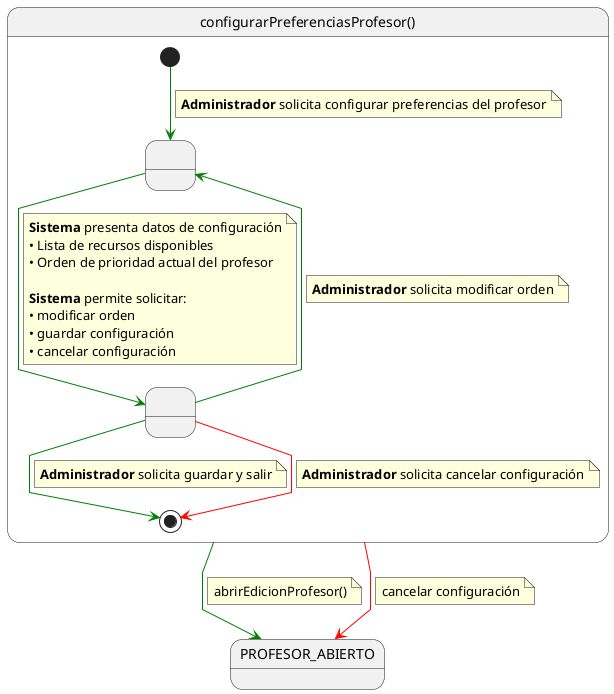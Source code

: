 @startuml configurarPreferenciasProfesor

skinparam linetype polyline

state configurarPreferenciasProfesor as "configurarPreferenciasProfesor()" {

    state " " as ConfigurandoPreferencias
    state " " as GuardandoConfiguracion 

    [*] -[#green]-> ConfigurandoPreferencias 
    note on link
    <b>Administrador</b> solicita configurar preferencias del profesor
    end note    
    
    ConfigurandoPreferencias -[#green]-> GuardandoConfiguracion
    note on link
    <b>Sistema</b> presenta datos de configuración
    • Lista de recursos disponibles
    • Orden de prioridad actual del profesor
    
    <b>Sistema</b> permite solicitar:
    • modificar orden
    • guardar configuración
    • cancelar configuración
    end note
    
    GuardandoConfiguracion -[#green]-> ConfigurandoPreferencias
    note on link
    <b>Administrador</b> solicita modificar orden
    end note
    
    GuardandoConfiguracion -[#green]-> [*]
    note on link
    <b>Administrador</b> solicita guardar y salir
    end note

    GuardandoConfiguracion -[#red]-> [*]
    note on link
    <b>Administrador</b> solicita cancelar configuración
    end note

}

configurarPreferenciasProfesor -[#green]-> PROFESOR_ABIERTO
note on link
abrirEdicionProfesor()
end note

configurarPreferenciasProfesor -[#red]-> PROFESOR_ABIERTO
note on link
cancelar configuración
end note

@enduml